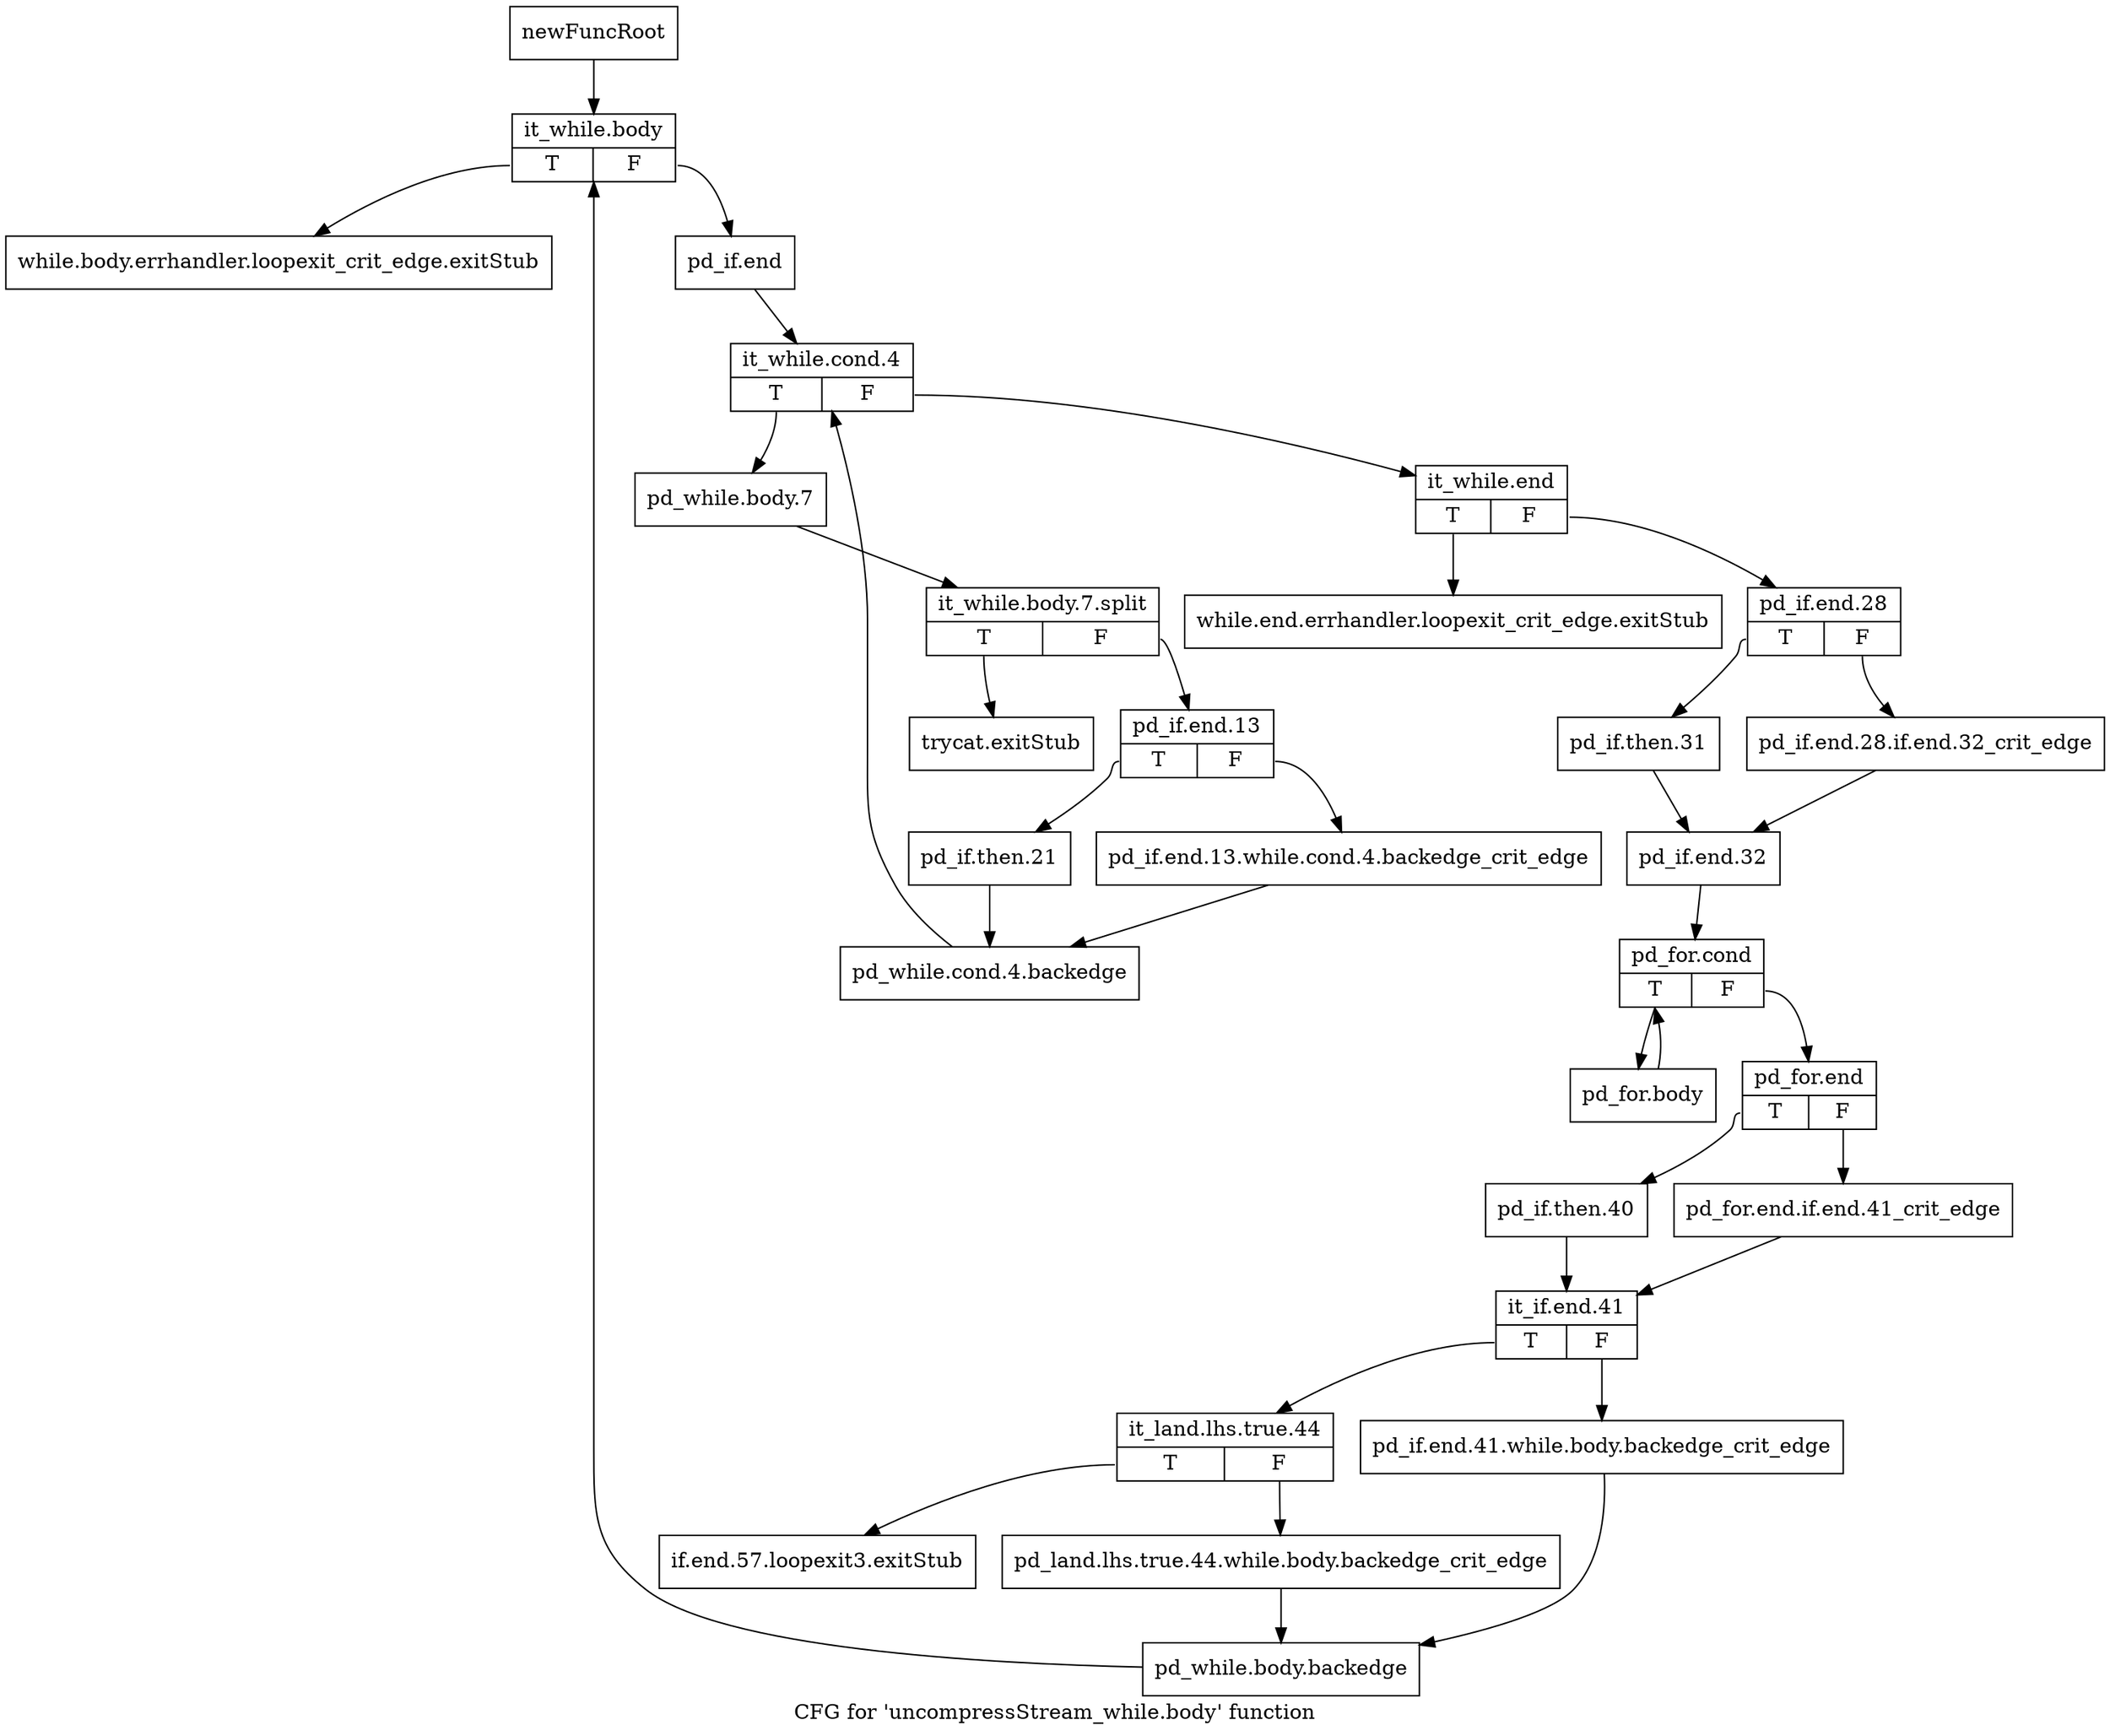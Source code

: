 digraph "CFG for 'uncompressStream_while.body' function" {
	label="CFG for 'uncompressStream_while.body' function";

	Node0x1824760 [shape=record,label="{newFuncRoot}"];
	Node0x1824760 -> Node0x18248f0;
	Node0x18247b0 [shape=record,label="{while.body.errhandler.loopexit_crit_edge.exitStub}"];
	Node0x1824800 [shape=record,label="{while.end.errhandler.loopexit_crit_edge.exitStub}"];
	Node0x1824850 [shape=record,label="{if.end.57.loopexit3.exitStub}"];
	Node0x18248a0 [shape=record,label="{trycat.exitStub}"];
	Node0x18248f0 [shape=record,label="{it_while.body|{<s0>T|<s1>F}}"];
	Node0x18248f0:s0 -> Node0x18247b0;
	Node0x18248f0:s1 -> Node0x1824940;
	Node0x1824940 [shape=record,label="{pd_if.end}"];
	Node0x1824940 -> Node0x1824990;
	Node0x1824990 [shape=record,label="{it_while.cond.4|{<s0>T|<s1>F}}"];
	Node0x1824990:s0 -> Node0x1824e90;
	Node0x1824990:s1 -> Node0x18249e0;
	Node0x18249e0 [shape=record,label="{it_while.end|{<s0>T|<s1>F}}"];
	Node0x18249e0:s0 -> Node0x1824800;
	Node0x18249e0:s1 -> Node0x1824a30;
	Node0x1824a30 [shape=record,label="{pd_if.end.28|{<s0>T|<s1>F}}"];
	Node0x1824a30:s0 -> Node0x1824ad0;
	Node0x1824a30:s1 -> Node0x1824a80;
	Node0x1824a80 [shape=record,label="{pd_if.end.28.if.end.32_crit_edge}"];
	Node0x1824a80 -> Node0x1824b20;
	Node0x1824ad0 [shape=record,label="{pd_if.then.31}"];
	Node0x1824ad0 -> Node0x1824b20;
	Node0x1824b20 [shape=record,label="{pd_if.end.32}"];
	Node0x1824b20 -> Node0x1824b70;
	Node0x1824b70 [shape=record,label="{pd_for.cond|{<s0>T|<s1>F}}"];
	Node0x1824b70:s0 -> Node0x1824e40;
	Node0x1824b70:s1 -> Node0x1824bc0;
	Node0x1824bc0 [shape=record,label="{pd_for.end|{<s0>T|<s1>F}}"];
	Node0x1824bc0:s0 -> Node0x1824c60;
	Node0x1824bc0:s1 -> Node0x1824c10;
	Node0x1824c10 [shape=record,label="{pd_for.end.if.end.41_crit_edge}"];
	Node0x1824c10 -> Node0x1824cb0;
	Node0x1824c60 [shape=record,label="{pd_if.then.40}"];
	Node0x1824c60 -> Node0x1824cb0;
	Node0x1824cb0 [shape=record,label="{it_if.end.41|{<s0>T|<s1>F}}"];
	Node0x1824cb0:s0 -> Node0x1824d50;
	Node0x1824cb0:s1 -> Node0x1824d00;
	Node0x1824d00 [shape=record,label="{pd_if.end.41.while.body.backedge_crit_edge}"];
	Node0x1824d00 -> Node0x1824df0;
	Node0x1824d50 [shape=record,label="{it_land.lhs.true.44|{<s0>T|<s1>F}}"];
	Node0x1824d50:s0 -> Node0x1824850;
	Node0x1824d50:s1 -> Node0x1824da0;
	Node0x1824da0 [shape=record,label="{pd_land.lhs.true.44.while.body.backedge_crit_edge}"];
	Node0x1824da0 -> Node0x1824df0;
	Node0x1824df0 [shape=record,label="{pd_while.body.backedge}"];
	Node0x1824df0 -> Node0x18248f0;
	Node0x1824e40 [shape=record,label="{pd_for.body}"];
	Node0x1824e40 -> Node0x1824b70;
	Node0x1824e90 [shape=record,label="{pd_while.body.7}"];
	Node0x1824e90 -> Node0x1c31e10;
	Node0x1c31e10 [shape=record,label="{it_while.body.7.split|{<s0>T|<s1>F}}"];
	Node0x1c31e10:s0 -> Node0x18248a0;
	Node0x1c31e10:s1 -> Node0x1824ee0;
	Node0x1824ee0 [shape=record,label="{pd_if.end.13|{<s0>T|<s1>F}}"];
	Node0x1824ee0:s0 -> Node0x1824f80;
	Node0x1824ee0:s1 -> Node0x1824f30;
	Node0x1824f30 [shape=record,label="{pd_if.end.13.while.cond.4.backedge_crit_edge}"];
	Node0x1824f30 -> Node0x1824fd0;
	Node0x1824f80 [shape=record,label="{pd_if.then.21}"];
	Node0x1824f80 -> Node0x1824fd0;
	Node0x1824fd0 [shape=record,label="{pd_while.cond.4.backedge}"];
	Node0x1824fd0 -> Node0x1824990;
}

